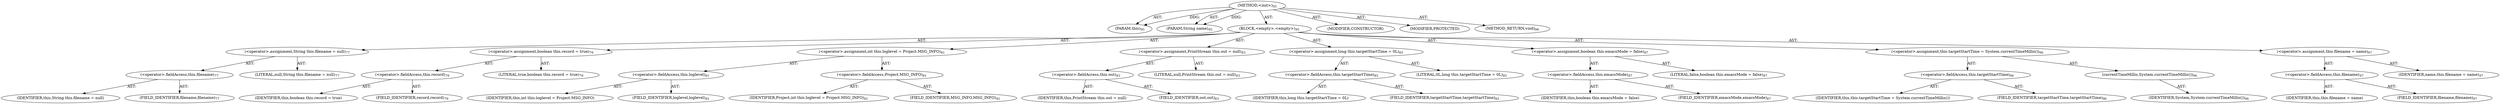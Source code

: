 digraph "&lt;init&gt;" {  
"111669149696" [label = <(METHOD,&lt;init&gt;)<SUB>95</SUB>> ]
"115964117000" [label = <(PARAM,this)<SUB>95</SUB>> ]
"115964117001" [label = <(PARAM,String name)<SUB>95</SUB>> ]
"25769803776" [label = <(BLOCK,&lt;empty&gt;,&lt;empty&gt;)<SUB>95</SUB>> ]
"30064771072" [label = <(&lt;operator&gt;.assignment,String this.filename = null)<SUB>77</SUB>> ]
"30064771073" [label = <(&lt;operator&gt;.fieldAccess,this.filename)<SUB>77</SUB>> ]
"68719476747" [label = <(IDENTIFIER,this,String this.filename = null)> ]
"55834574848" [label = <(FIELD_IDENTIFIER,filename,filename)<SUB>77</SUB>> ]
"90194313216" [label = <(LITERAL,null,String this.filename = null)<SUB>77</SUB>> ]
"30064771074" [label = <(&lt;operator&gt;.assignment,boolean this.record = true)<SUB>79</SUB>> ]
"30064771075" [label = <(&lt;operator&gt;.fieldAccess,this.record)<SUB>79</SUB>> ]
"68719476748" [label = <(IDENTIFIER,this,boolean this.record = true)> ]
"55834574849" [label = <(FIELD_IDENTIFIER,record,record)<SUB>79</SUB>> ]
"90194313217" [label = <(LITERAL,true,boolean this.record = true)<SUB>79</SUB>> ]
"30064771076" [label = <(&lt;operator&gt;.assignment,int this.loglevel = Project.MSG_INFO)<SUB>81</SUB>> ]
"30064771077" [label = <(&lt;operator&gt;.fieldAccess,this.loglevel)<SUB>81</SUB>> ]
"68719476749" [label = <(IDENTIFIER,this,int this.loglevel = Project.MSG_INFO)> ]
"55834574850" [label = <(FIELD_IDENTIFIER,loglevel,loglevel)<SUB>81</SUB>> ]
"30064771078" [label = <(&lt;operator&gt;.fieldAccess,Project.MSG_INFO)<SUB>81</SUB>> ]
"68719476750" [label = <(IDENTIFIER,Project,int this.loglevel = Project.MSG_INFO)<SUB>81</SUB>> ]
"55834574851" [label = <(FIELD_IDENTIFIER,MSG_INFO,MSG_INFO)<SUB>81</SUB>> ]
"30064771079" [label = <(&lt;operator&gt;.assignment,PrintStream this.out = null)<SUB>83</SUB>> ]
"30064771080" [label = <(&lt;operator&gt;.fieldAccess,this.out)<SUB>83</SUB>> ]
"68719476751" [label = <(IDENTIFIER,this,PrintStream this.out = null)> ]
"55834574852" [label = <(FIELD_IDENTIFIER,out,out)<SUB>83</SUB>> ]
"90194313218" [label = <(LITERAL,null,PrintStream this.out = null)<SUB>83</SUB>> ]
"30064771081" [label = <(&lt;operator&gt;.assignment,long this.targetStartTime = 0L)<SUB>85</SUB>> ]
"30064771082" [label = <(&lt;operator&gt;.fieldAccess,this.targetStartTime)<SUB>85</SUB>> ]
"68719476752" [label = <(IDENTIFIER,this,long this.targetStartTime = 0L)> ]
"55834574853" [label = <(FIELD_IDENTIFIER,targetStartTime,targetStartTime)<SUB>85</SUB>> ]
"90194313219" [label = <(LITERAL,0L,long this.targetStartTime = 0L)<SUB>85</SUB>> ]
"30064771083" [label = <(&lt;operator&gt;.assignment,boolean this.emacsMode = false)<SUB>87</SUB>> ]
"30064771084" [label = <(&lt;operator&gt;.fieldAccess,this.emacsMode)<SUB>87</SUB>> ]
"68719476753" [label = <(IDENTIFIER,this,boolean this.emacsMode = false)> ]
"55834574854" [label = <(FIELD_IDENTIFIER,emacsMode,emacsMode)<SUB>87</SUB>> ]
"90194313220" [label = <(LITERAL,false,boolean this.emacsMode = false)<SUB>87</SUB>> ]
"30064771085" [label = <(&lt;operator&gt;.assignment,this.targetStartTime = System.currentTimeMillis())<SUB>96</SUB>> ]
"30064771086" [label = <(&lt;operator&gt;.fieldAccess,this.targetStartTime)<SUB>96</SUB>> ]
"68719476754" [label = <(IDENTIFIER,this,this.targetStartTime = System.currentTimeMillis())> ]
"55834574855" [label = <(FIELD_IDENTIFIER,targetStartTime,targetStartTime)<SUB>96</SUB>> ]
"30064771087" [label = <(currentTimeMillis,System.currentTimeMillis())<SUB>96</SUB>> ]
"68719476755" [label = <(IDENTIFIER,System,System.currentTimeMillis())<SUB>96</SUB>> ]
"30064771088" [label = <(&lt;operator&gt;.assignment,this.filename = name)<SUB>97</SUB>> ]
"30064771089" [label = <(&lt;operator&gt;.fieldAccess,this.filename)<SUB>97</SUB>> ]
"68719476756" [label = <(IDENTIFIER,this,this.filename = name)> ]
"55834574856" [label = <(FIELD_IDENTIFIER,filename,filename)<SUB>97</SUB>> ]
"68719476757" [label = <(IDENTIFIER,name,this.filename = name)<SUB>97</SUB>> ]
"133143986182" [label = <(MODIFIER,CONSTRUCTOR)> ]
"133143986183" [label = <(MODIFIER,PROTECTED)> ]
"128849018880" [label = <(METHOD_RETURN,void)<SUB>98</SUB>> ]
  "111669149696" -> "115964117000"  [ label = "AST: "] 
  "111669149696" -> "115964117001"  [ label = "AST: "] 
  "111669149696" -> "25769803776"  [ label = "AST: "] 
  "111669149696" -> "133143986182"  [ label = "AST: "] 
  "111669149696" -> "133143986183"  [ label = "AST: "] 
  "111669149696" -> "128849018880"  [ label = "AST: "] 
  "25769803776" -> "30064771072"  [ label = "AST: "] 
  "25769803776" -> "30064771074"  [ label = "AST: "] 
  "25769803776" -> "30064771076"  [ label = "AST: "] 
  "25769803776" -> "30064771079"  [ label = "AST: "] 
  "25769803776" -> "30064771081"  [ label = "AST: "] 
  "25769803776" -> "30064771083"  [ label = "AST: "] 
  "25769803776" -> "30064771085"  [ label = "AST: "] 
  "25769803776" -> "30064771088"  [ label = "AST: "] 
  "30064771072" -> "30064771073"  [ label = "AST: "] 
  "30064771072" -> "90194313216"  [ label = "AST: "] 
  "30064771073" -> "68719476747"  [ label = "AST: "] 
  "30064771073" -> "55834574848"  [ label = "AST: "] 
  "30064771074" -> "30064771075"  [ label = "AST: "] 
  "30064771074" -> "90194313217"  [ label = "AST: "] 
  "30064771075" -> "68719476748"  [ label = "AST: "] 
  "30064771075" -> "55834574849"  [ label = "AST: "] 
  "30064771076" -> "30064771077"  [ label = "AST: "] 
  "30064771076" -> "30064771078"  [ label = "AST: "] 
  "30064771077" -> "68719476749"  [ label = "AST: "] 
  "30064771077" -> "55834574850"  [ label = "AST: "] 
  "30064771078" -> "68719476750"  [ label = "AST: "] 
  "30064771078" -> "55834574851"  [ label = "AST: "] 
  "30064771079" -> "30064771080"  [ label = "AST: "] 
  "30064771079" -> "90194313218"  [ label = "AST: "] 
  "30064771080" -> "68719476751"  [ label = "AST: "] 
  "30064771080" -> "55834574852"  [ label = "AST: "] 
  "30064771081" -> "30064771082"  [ label = "AST: "] 
  "30064771081" -> "90194313219"  [ label = "AST: "] 
  "30064771082" -> "68719476752"  [ label = "AST: "] 
  "30064771082" -> "55834574853"  [ label = "AST: "] 
  "30064771083" -> "30064771084"  [ label = "AST: "] 
  "30064771083" -> "90194313220"  [ label = "AST: "] 
  "30064771084" -> "68719476753"  [ label = "AST: "] 
  "30064771084" -> "55834574854"  [ label = "AST: "] 
  "30064771085" -> "30064771086"  [ label = "AST: "] 
  "30064771085" -> "30064771087"  [ label = "AST: "] 
  "30064771086" -> "68719476754"  [ label = "AST: "] 
  "30064771086" -> "55834574855"  [ label = "AST: "] 
  "30064771087" -> "68719476755"  [ label = "AST: "] 
  "30064771088" -> "30064771089"  [ label = "AST: "] 
  "30064771088" -> "68719476757"  [ label = "AST: "] 
  "30064771089" -> "68719476756"  [ label = "AST: "] 
  "30064771089" -> "55834574856"  [ label = "AST: "] 
  "111669149696" -> "115964117000"  [ label = "DDG: "] 
  "111669149696" -> "115964117001"  [ label = "DDG: "] 
}
